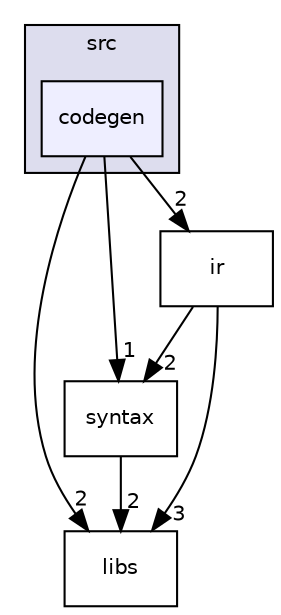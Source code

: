 digraph "src/codegen" {
  compound=true
  node [ fontsize="10", fontname="Helvetica"];
  edge [ labelfontsize="10", labelfontname="Helvetica"];
  subgraph clusterdir_68267d1309a1af8e8297ef4c3efbcdba {
    graph [ bgcolor="#ddddee", pencolor="black", label="src" fontname="Helvetica", fontsize="10", URL="dir_68267d1309a1af8e8297ef4c3efbcdba.html"]
  dir_7cf1b5e32c0ccac638cac1ebc38d93b6 [shape=box, label="codegen", style="filled", fillcolor="#eeeeff", pencolor="black", URL="dir_7cf1b5e32c0ccac638cac1ebc38d93b6.html"];
  }
  dir_7d11a2a154e09771a566af8afa1549ff [shape=box label="syntax" URL="dir_7d11a2a154e09771a566af8afa1549ff.html"];
  dir_87a455bccb09a92130c26a11a880c98a [shape=box label="libs" URL="dir_87a455bccb09a92130c26a11a880c98a.html"];
  dir_cbf4dfb252b991084670c33e10abc5c2 [shape=box label="ir" URL="dir_cbf4dfb252b991084670c33e10abc5c2.html"];
  dir_7d11a2a154e09771a566af8afa1549ff->dir_87a455bccb09a92130c26a11a880c98a [headlabel="2", labeldistance=1.5 headhref="dir_000006_000004.html"];
  dir_7cf1b5e32c0ccac638cac1ebc38d93b6->dir_7d11a2a154e09771a566af8afa1549ff [headlabel="1", labeldistance=1.5 headhref="dir_000001_000006.html"];
  dir_7cf1b5e32c0ccac638cac1ebc38d93b6->dir_87a455bccb09a92130c26a11a880c98a [headlabel="2", labeldistance=1.5 headhref="dir_000001_000004.html"];
  dir_7cf1b5e32c0ccac638cac1ebc38d93b6->dir_cbf4dfb252b991084670c33e10abc5c2 [headlabel="2", labeldistance=1.5 headhref="dir_000001_000003.html"];
  dir_cbf4dfb252b991084670c33e10abc5c2->dir_7d11a2a154e09771a566af8afa1549ff [headlabel="2", labeldistance=1.5 headhref="dir_000003_000006.html"];
  dir_cbf4dfb252b991084670c33e10abc5c2->dir_87a455bccb09a92130c26a11a880c98a [headlabel="3", labeldistance=1.5 headhref="dir_000003_000004.html"];
}
